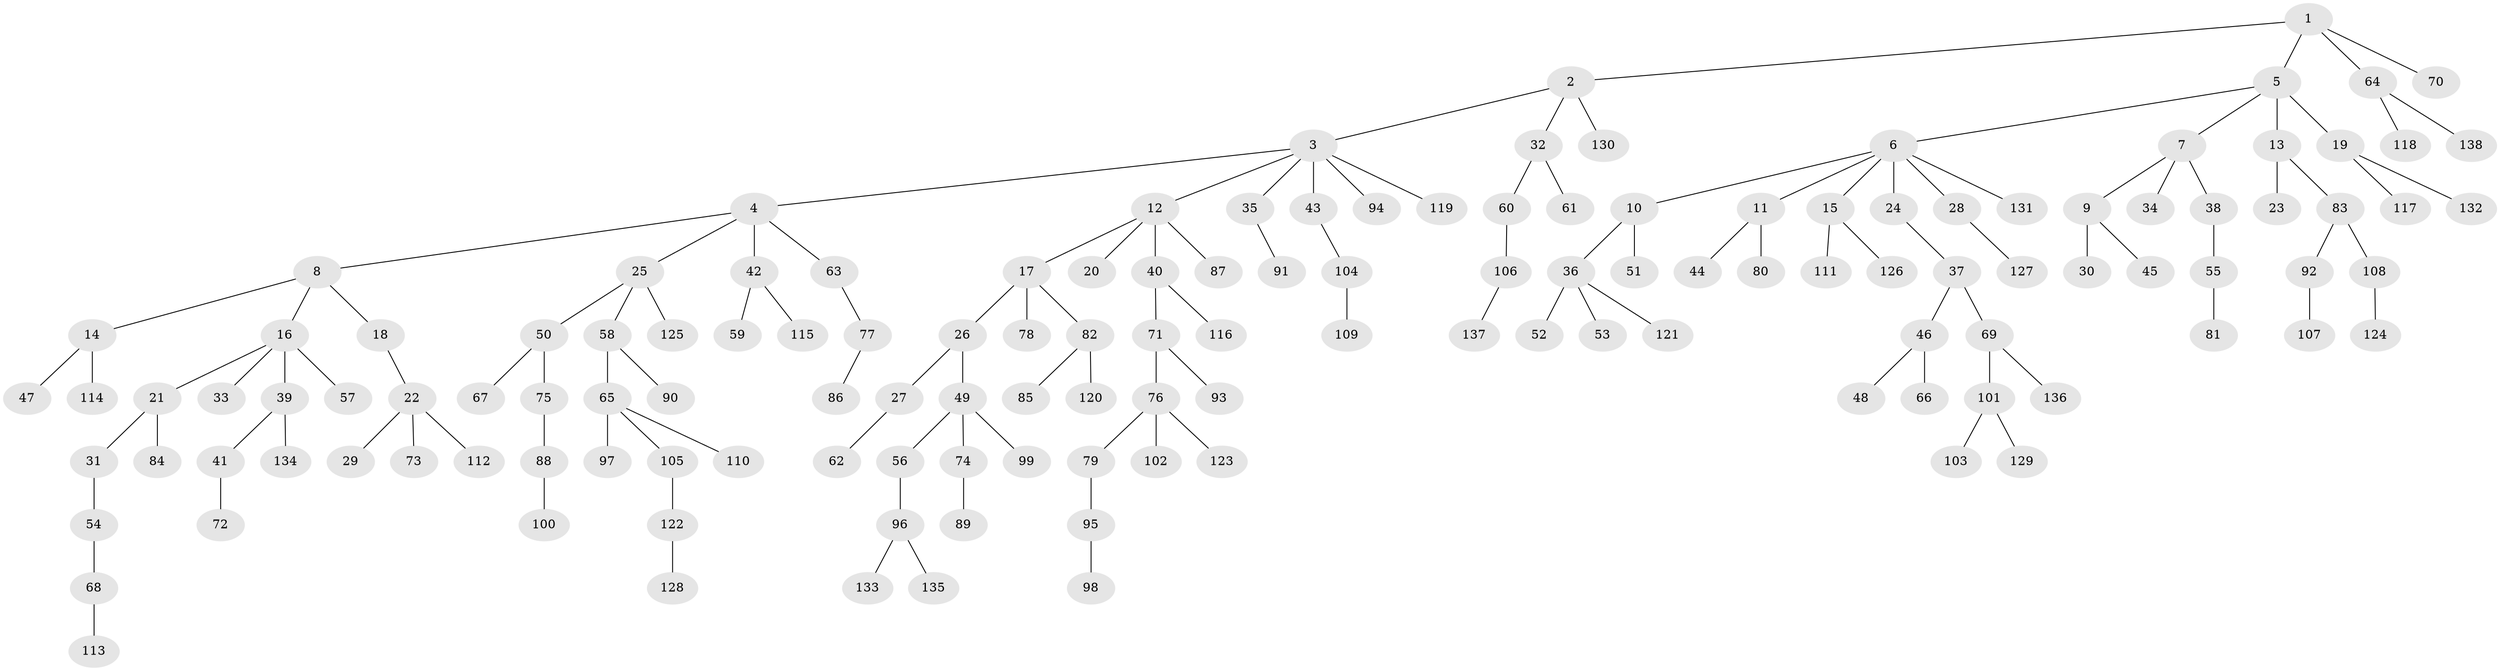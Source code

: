 // Generated by graph-tools (version 1.1) at 2025/11/02/27/25 16:11:25]
// undirected, 138 vertices, 137 edges
graph export_dot {
graph [start="1"]
  node [color=gray90,style=filled];
  1;
  2;
  3;
  4;
  5;
  6;
  7;
  8;
  9;
  10;
  11;
  12;
  13;
  14;
  15;
  16;
  17;
  18;
  19;
  20;
  21;
  22;
  23;
  24;
  25;
  26;
  27;
  28;
  29;
  30;
  31;
  32;
  33;
  34;
  35;
  36;
  37;
  38;
  39;
  40;
  41;
  42;
  43;
  44;
  45;
  46;
  47;
  48;
  49;
  50;
  51;
  52;
  53;
  54;
  55;
  56;
  57;
  58;
  59;
  60;
  61;
  62;
  63;
  64;
  65;
  66;
  67;
  68;
  69;
  70;
  71;
  72;
  73;
  74;
  75;
  76;
  77;
  78;
  79;
  80;
  81;
  82;
  83;
  84;
  85;
  86;
  87;
  88;
  89;
  90;
  91;
  92;
  93;
  94;
  95;
  96;
  97;
  98;
  99;
  100;
  101;
  102;
  103;
  104;
  105;
  106;
  107;
  108;
  109;
  110;
  111;
  112;
  113;
  114;
  115;
  116;
  117;
  118;
  119;
  120;
  121;
  122;
  123;
  124;
  125;
  126;
  127;
  128;
  129;
  130;
  131;
  132;
  133;
  134;
  135;
  136;
  137;
  138;
  1 -- 2;
  1 -- 5;
  1 -- 64;
  1 -- 70;
  2 -- 3;
  2 -- 32;
  2 -- 130;
  3 -- 4;
  3 -- 12;
  3 -- 35;
  3 -- 43;
  3 -- 94;
  3 -- 119;
  4 -- 8;
  4 -- 25;
  4 -- 42;
  4 -- 63;
  5 -- 6;
  5 -- 7;
  5 -- 13;
  5 -- 19;
  6 -- 10;
  6 -- 11;
  6 -- 15;
  6 -- 24;
  6 -- 28;
  6 -- 131;
  7 -- 9;
  7 -- 34;
  7 -- 38;
  8 -- 14;
  8 -- 16;
  8 -- 18;
  9 -- 30;
  9 -- 45;
  10 -- 36;
  10 -- 51;
  11 -- 44;
  11 -- 80;
  12 -- 17;
  12 -- 20;
  12 -- 40;
  12 -- 87;
  13 -- 23;
  13 -- 83;
  14 -- 47;
  14 -- 114;
  15 -- 111;
  15 -- 126;
  16 -- 21;
  16 -- 33;
  16 -- 39;
  16 -- 57;
  17 -- 26;
  17 -- 78;
  17 -- 82;
  18 -- 22;
  19 -- 117;
  19 -- 132;
  21 -- 31;
  21 -- 84;
  22 -- 29;
  22 -- 73;
  22 -- 112;
  24 -- 37;
  25 -- 50;
  25 -- 58;
  25 -- 125;
  26 -- 27;
  26 -- 49;
  27 -- 62;
  28 -- 127;
  31 -- 54;
  32 -- 60;
  32 -- 61;
  35 -- 91;
  36 -- 52;
  36 -- 53;
  36 -- 121;
  37 -- 46;
  37 -- 69;
  38 -- 55;
  39 -- 41;
  39 -- 134;
  40 -- 71;
  40 -- 116;
  41 -- 72;
  42 -- 59;
  42 -- 115;
  43 -- 104;
  46 -- 48;
  46 -- 66;
  49 -- 56;
  49 -- 74;
  49 -- 99;
  50 -- 67;
  50 -- 75;
  54 -- 68;
  55 -- 81;
  56 -- 96;
  58 -- 65;
  58 -- 90;
  60 -- 106;
  63 -- 77;
  64 -- 118;
  64 -- 138;
  65 -- 97;
  65 -- 105;
  65 -- 110;
  68 -- 113;
  69 -- 101;
  69 -- 136;
  71 -- 76;
  71 -- 93;
  74 -- 89;
  75 -- 88;
  76 -- 79;
  76 -- 102;
  76 -- 123;
  77 -- 86;
  79 -- 95;
  82 -- 85;
  82 -- 120;
  83 -- 92;
  83 -- 108;
  88 -- 100;
  92 -- 107;
  95 -- 98;
  96 -- 133;
  96 -- 135;
  101 -- 103;
  101 -- 129;
  104 -- 109;
  105 -- 122;
  106 -- 137;
  108 -- 124;
  122 -- 128;
}
